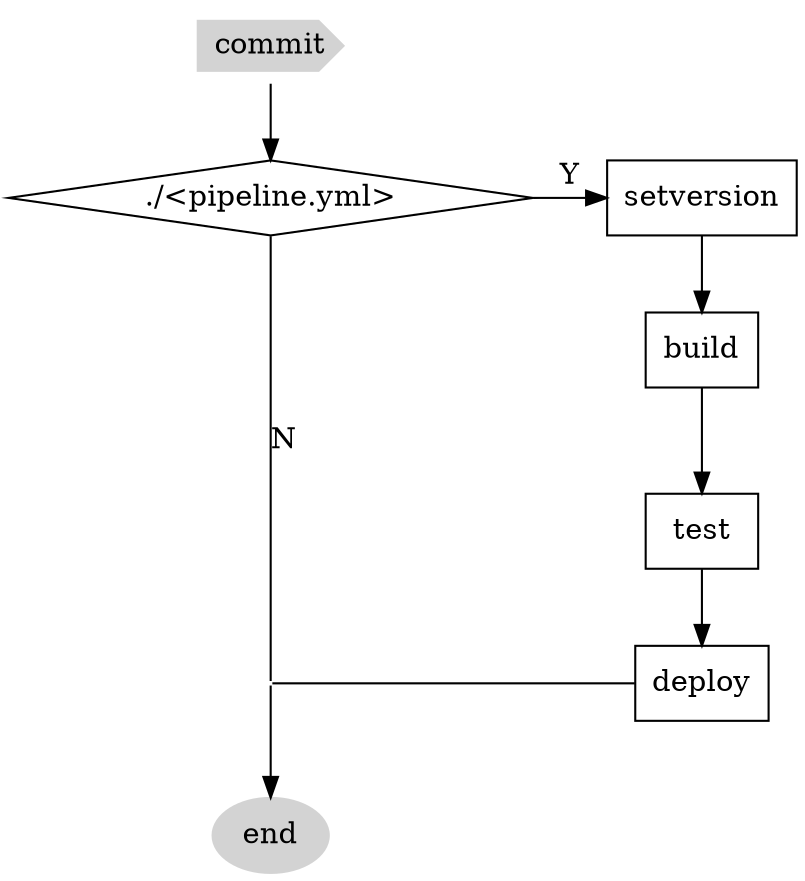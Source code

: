 digraph G {
  node [shape="box"];

  "pipeline_gitcommit" [label="commit" shape="cds" style="filled" color="lightgrey"];
  "pipeline_readpipe" [label="./<pipeline.yml>" shape="diamond"];
  "p1" [shape=none, width=0, height=0, label=""];
  "pipeline_end" [label="end" shape="ellipse" style="filled" color="lightgrey"];

  "pipeline_setversion" [label="setversion"];
  "pipeline_build" [label="build"];
  "pipeline_test" [label="test"];
  "pipeline_deploy" [label="deploy"]; 

  pipeline_gitcommit -> pipeline_readpipe;
  pipeline_readpipe -> pipeline_setversion [label="Y"];
  pipeline_readpipe -> p1 [label="N" dir="none"];
  p1 -> pipeline_end ;
  pipeline_setversion -> pipeline_build -> pipeline_test -> pipeline_deploy;
  pipeline_deploy -> p1 [constraint="false" dir="none"];

  {rank="same"; "pipeline_readpipe" "pipeline_setversion";};  
  {rank="same"; "p1" "pipeline_deploy";};  
}

